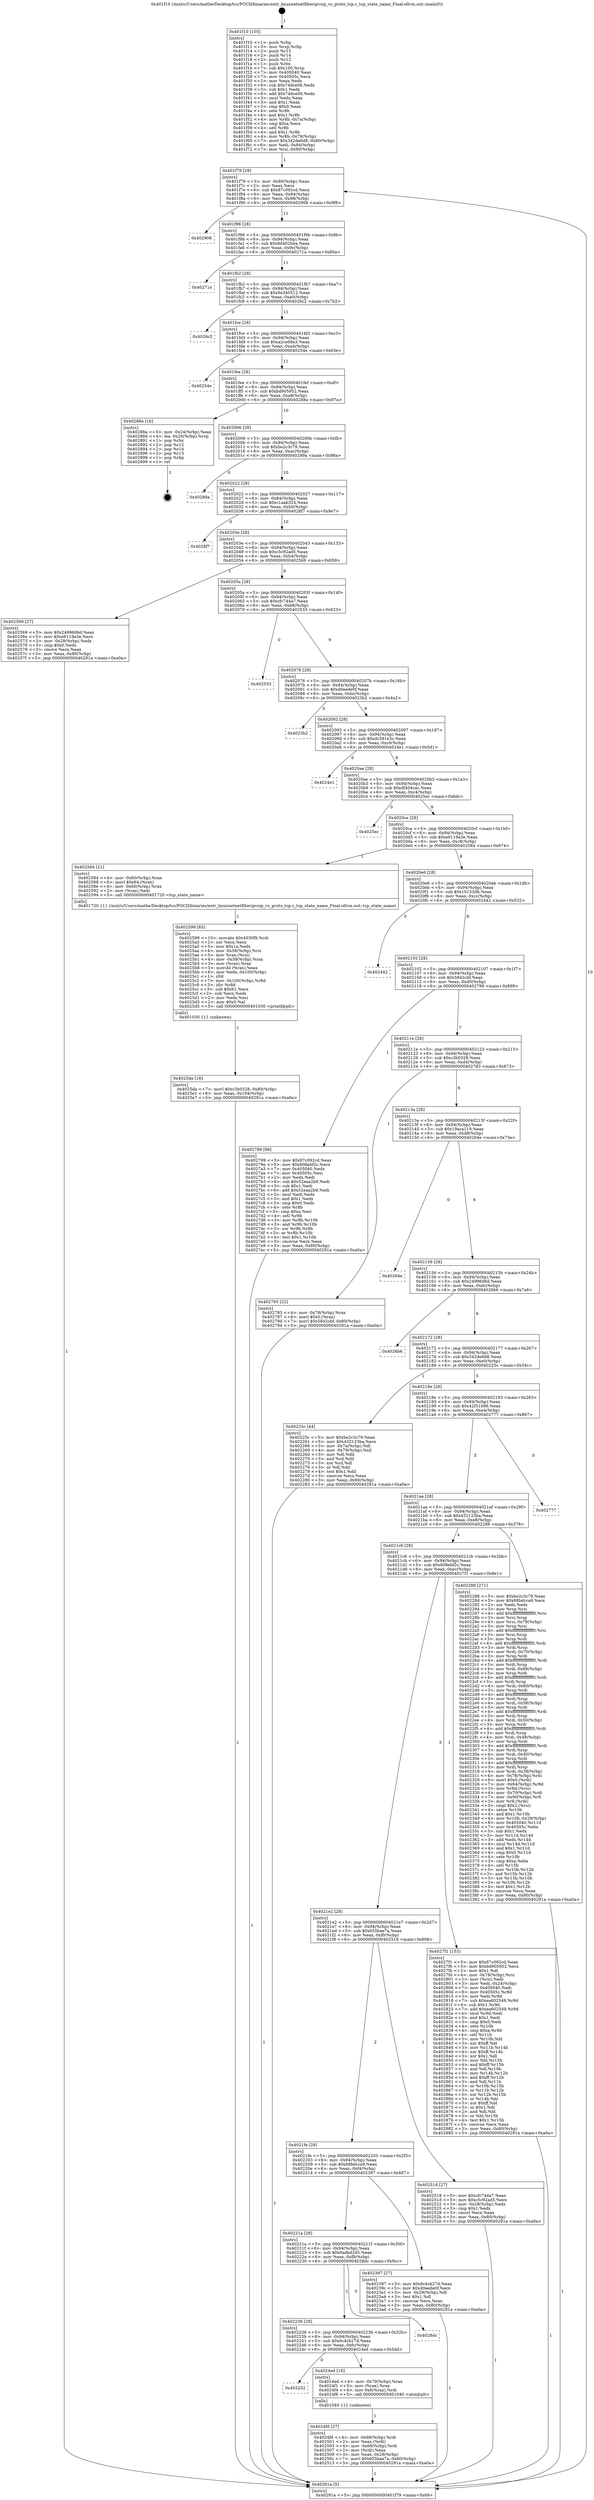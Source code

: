 digraph "0x401f10" {
  label = "0x401f10 (/mnt/c/Users/mathe/Desktop/tcc/POCII/binaries/extr_linuxnetnetfilteripvsip_vs_proto_tcp.c_tcp_state_name_Final-ollvm.out::main(0))"
  labelloc = "t"
  node[shape=record]

  Entry [label="",width=0.3,height=0.3,shape=circle,fillcolor=black,style=filled]
  "0x401f79" [label="{
     0x401f79 [29]\l
     | [instrs]\l
     &nbsp;&nbsp;0x401f79 \<+3\>: mov -0x80(%rbp),%eax\l
     &nbsp;&nbsp;0x401f7c \<+2\>: mov %eax,%ecx\l
     &nbsp;&nbsp;0x401f7e \<+6\>: sub $0x87c092cd,%ecx\l
     &nbsp;&nbsp;0x401f84 \<+6\>: mov %eax,-0x94(%rbp)\l
     &nbsp;&nbsp;0x401f8a \<+6\>: mov %ecx,-0x98(%rbp)\l
     &nbsp;&nbsp;0x401f90 \<+6\>: je 0000000000402908 \<main+0x9f8\>\l
  }"]
  "0x402908" [label="{
     0x402908\l
  }", style=dashed]
  "0x401f96" [label="{
     0x401f96 [28]\l
     | [instrs]\l
     &nbsp;&nbsp;0x401f96 \<+5\>: jmp 0000000000401f9b \<main+0x8b\>\l
     &nbsp;&nbsp;0x401f9b \<+6\>: mov -0x94(%rbp),%eax\l
     &nbsp;&nbsp;0x401fa1 \<+5\>: sub $0x8d402b4a,%eax\l
     &nbsp;&nbsp;0x401fa6 \<+6\>: mov %eax,-0x9c(%rbp)\l
     &nbsp;&nbsp;0x401fac \<+6\>: je 000000000040271a \<main+0x80a\>\l
  }"]
  Exit [label="",width=0.3,height=0.3,shape=circle,fillcolor=black,style=filled,peripheries=2]
  "0x40271a" [label="{
     0x40271a\l
  }", style=dashed]
  "0x401fb2" [label="{
     0x401fb2 [28]\l
     | [instrs]\l
     &nbsp;&nbsp;0x401fb2 \<+5\>: jmp 0000000000401fb7 \<main+0xa7\>\l
     &nbsp;&nbsp;0x401fb7 \<+6\>: mov -0x94(%rbp),%eax\l
     &nbsp;&nbsp;0x401fbd \<+5\>: sub $0x9e340512,%eax\l
     &nbsp;&nbsp;0x401fc2 \<+6\>: mov %eax,-0xa0(%rbp)\l
     &nbsp;&nbsp;0x401fc8 \<+6\>: je 00000000004026c2 \<main+0x7b2\>\l
  }"]
  "0x4025da" [label="{
     0x4025da [18]\l
     | [instrs]\l
     &nbsp;&nbsp;0x4025da \<+7\>: movl $0xc3b0328,-0x80(%rbp)\l
     &nbsp;&nbsp;0x4025e1 \<+6\>: mov %eax,-0x104(%rbp)\l
     &nbsp;&nbsp;0x4025e7 \<+5\>: jmp 000000000040291a \<main+0xa0a\>\l
  }"]
  "0x4026c2" [label="{
     0x4026c2\l
  }", style=dashed]
  "0x401fce" [label="{
     0x401fce [28]\l
     | [instrs]\l
     &nbsp;&nbsp;0x401fce \<+5\>: jmp 0000000000401fd3 \<main+0xc3\>\l
     &nbsp;&nbsp;0x401fd3 \<+6\>: mov -0x94(%rbp),%eax\l
     &nbsp;&nbsp;0x401fd9 \<+5\>: sub $0xa2ce68a3,%eax\l
     &nbsp;&nbsp;0x401fde \<+6\>: mov %eax,-0xa4(%rbp)\l
     &nbsp;&nbsp;0x401fe4 \<+6\>: je 000000000040254e \<main+0x63e\>\l
  }"]
  "0x402599" [label="{
     0x402599 [65]\l
     | [instrs]\l
     &nbsp;&nbsp;0x402599 \<+10\>: movabs $0x4030f9,%rdi\l
     &nbsp;&nbsp;0x4025a3 \<+2\>: xor %ecx,%ecx\l
     &nbsp;&nbsp;0x4025a5 \<+5\>: mov $0x1a,%edx\l
     &nbsp;&nbsp;0x4025aa \<+4\>: mov -0x58(%rbp),%rsi\l
     &nbsp;&nbsp;0x4025ae \<+3\>: mov %rax,(%rsi)\l
     &nbsp;&nbsp;0x4025b1 \<+4\>: mov -0x58(%rbp),%rax\l
     &nbsp;&nbsp;0x4025b5 \<+3\>: mov (%rax),%rax\l
     &nbsp;&nbsp;0x4025b8 \<+3\>: movsbl (%rax),%eax\l
     &nbsp;&nbsp;0x4025bb \<+6\>: mov %edx,-0x100(%rbp)\l
     &nbsp;&nbsp;0x4025c1 \<+1\>: cltd\l
     &nbsp;&nbsp;0x4025c2 \<+7\>: mov -0x100(%rbp),%r8d\l
     &nbsp;&nbsp;0x4025c9 \<+3\>: idiv %r8d\l
     &nbsp;&nbsp;0x4025cc \<+3\>: sub $0x61,%ecx\l
     &nbsp;&nbsp;0x4025cf \<+2\>: sub %ecx,%edx\l
     &nbsp;&nbsp;0x4025d1 \<+2\>: mov %edx,%esi\l
     &nbsp;&nbsp;0x4025d3 \<+2\>: mov $0x0,%al\l
     &nbsp;&nbsp;0x4025d5 \<+5\>: call 0000000000401030 \<printf@plt\>\l
     | [calls]\l
     &nbsp;&nbsp;0x401030 \{1\} (unknown)\l
  }"]
  "0x40254e" [label="{
     0x40254e\l
  }", style=dashed]
  "0x401fea" [label="{
     0x401fea [28]\l
     | [instrs]\l
     &nbsp;&nbsp;0x401fea \<+5\>: jmp 0000000000401fef \<main+0xdf\>\l
     &nbsp;&nbsp;0x401fef \<+6\>: mov -0x94(%rbp),%eax\l
     &nbsp;&nbsp;0x401ff5 \<+5\>: sub $0xbd905952,%eax\l
     &nbsp;&nbsp;0x401ffa \<+6\>: mov %eax,-0xa8(%rbp)\l
     &nbsp;&nbsp;0x402000 \<+6\>: je 000000000040288a \<main+0x97a\>\l
  }"]
  "0x4024fd" [label="{
     0x4024fd [27]\l
     | [instrs]\l
     &nbsp;&nbsp;0x4024fd \<+4\>: mov -0x68(%rbp),%rdi\l
     &nbsp;&nbsp;0x402501 \<+2\>: mov %eax,(%rdi)\l
     &nbsp;&nbsp;0x402503 \<+4\>: mov -0x68(%rbp),%rdi\l
     &nbsp;&nbsp;0x402507 \<+2\>: mov (%rdi),%eax\l
     &nbsp;&nbsp;0x402509 \<+3\>: mov %eax,-0x28(%rbp)\l
     &nbsp;&nbsp;0x40250c \<+7\>: movl $0x655bae7a,-0x80(%rbp)\l
     &nbsp;&nbsp;0x402513 \<+5\>: jmp 000000000040291a \<main+0xa0a\>\l
  }"]
  "0x40288a" [label="{
     0x40288a [16]\l
     | [instrs]\l
     &nbsp;&nbsp;0x40288a \<+3\>: mov -0x24(%rbp),%eax\l
     &nbsp;&nbsp;0x40288d \<+4\>: lea -0x20(%rbp),%rsp\l
     &nbsp;&nbsp;0x402891 \<+1\>: pop %rbx\l
     &nbsp;&nbsp;0x402892 \<+2\>: pop %r12\l
     &nbsp;&nbsp;0x402894 \<+2\>: pop %r14\l
     &nbsp;&nbsp;0x402896 \<+2\>: pop %r15\l
     &nbsp;&nbsp;0x402898 \<+1\>: pop %rbp\l
     &nbsp;&nbsp;0x402899 \<+1\>: ret\l
  }"]
  "0x402006" [label="{
     0x402006 [28]\l
     | [instrs]\l
     &nbsp;&nbsp;0x402006 \<+5\>: jmp 000000000040200b \<main+0xfb\>\l
     &nbsp;&nbsp;0x40200b \<+6\>: mov -0x94(%rbp),%eax\l
     &nbsp;&nbsp;0x402011 \<+5\>: sub $0xbe2c3c79,%eax\l
     &nbsp;&nbsp;0x402016 \<+6\>: mov %eax,-0xac(%rbp)\l
     &nbsp;&nbsp;0x40201c \<+6\>: je 000000000040289a \<main+0x98a\>\l
  }"]
  "0x402252" [label="{
     0x402252\l
  }", style=dashed]
  "0x40289a" [label="{
     0x40289a\l
  }", style=dashed]
  "0x402022" [label="{
     0x402022 [28]\l
     | [instrs]\l
     &nbsp;&nbsp;0x402022 \<+5\>: jmp 0000000000402027 \<main+0x117\>\l
     &nbsp;&nbsp;0x402027 \<+6\>: mov -0x94(%rbp),%eax\l
     &nbsp;&nbsp;0x40202d \<+5\>: sub $0xc1aab324,%eax\l
     &nbsp;&nbsp;0x402032 \<+6\>: mov %eax,-0xb0(%rbp)\l
     &nbsp;&nbsp;0x402038 \<+6\>: je 00000000004028f7 \<main+0x9e7\>\l
  }"]
  "0x4024ed" [label="{
     0x4024ed [16]\l
     | [instrs]\l
     &nbsp;&nbsp;0x4024ed \<+4\>: mov -0x70(%rbp),%rax\l
     &nbsp;&nbsp;0x4024f1 \<+3\>: mov (%rax),%rax\l
     &nbsp;&nbsp;0x4024f4 \<+4\>: mov 0x8(%rax),%rdi\l
     &nbsp;&nbsp;0x4024f8 \<+5\>: call 0000000000401040 \<atoi@plt\>\l
     | [calls]\l
     &nbsp;&nbsp;0x401040 \{1\} (unknown)\l
  }"]
  "0x4028f7" [label="{
     0x4028f7\l
  }", style=dashed]
  "0x40203e" [label="{
     0x40203e [28]\l
     | [instrs]\l
     &nbsp;&nbsp;0x40203e \<+5\>: jmp 0000000000402043 \<main+0x133\>\l
     &nbsp;&nbsp;0x402043 \<+6\>: mov -0x94(%rbp),%eax\l
     &nbsp;&nbsp;0x402049 \<+5\>: sub $0xc5c92ad5,%eax\l
     &nbsp;&nbsp;0x40204e \<+6\>: mov %eax,-0xb4(%rbp)\l
     &nbsp;&nbsp;0x402054 \<+6\>: je 0000000000402569 \<main+0x659\>\l
  }"]
  "0x402236" [label="{
     0x402236 [28]\l
     | [instrs]\l
     &nbsp;&nbsp;0x402236 \<+5\>: jmp 000000000040223b \<main+0x32b\>\l
     &nbsp;&nbsp;0x40223b \<+6\>: mov -0x94(%rbp),%eax\l
     &nbsp;&nbsp;0x402241 \<+5\>: sub $0x6c4cb27d,%eax\l
     &nbsp;&nbsp;0x402246 \<+6\>: mov %eax,-0xfc(%rbp)\l
     &nbsp;&nbsp;0x40224c \<+6\>: je 00000000004024ed \<main+0x5dd\>\l
  }"]
  "0x402569" [label="{
     0x402569 [27]\l
     | [instrs]\l
     &nbsp;&nbsp;0x402569 \<+5\>: mov $0x2499606d,%eax\l
     &nbsp;&nbsp;0x40256e \<+5\>: mov $0xe9119a3e,%ecx\l
     &nbsp;&nbsp;0x402573 \<+3\>: mov -0x28(%rbp),%edx\l
     &nbsp;&nbsp;0x402576 \<+3\>: cmp $0x0,%edx\l
     &nbsp;&nbsp;0x402579 \<+3\>: cmove %ecx,%eax\l
     &nbsp;&nbsp;0x40257c \<+3\>: mov %eax,-0x80(%rbp)\l
     &nbsp;&nbsp;0x40257f \<+5\>: jmp 000000000040291a \<main+0xa0a\>\l
  }"]
  "0x40205a" [label="{
     0x40205a [28]\l
     | [instrs]\l
     &nbsp;&nbsp;0x40205a \<+5\>: jmp 000000000040205f \<main+0x14f\>\l
     &nbsp;&nbsp;0x40205f \<+6\>: mov -0x94(%rbp),%eax\l
     &nbsp;&nbsp;0x402065 \<+5\>: sub $0xcfc744a7,%eax\l
     &nbsp;&nbsp;0x40206a \<+6\>: mov %eax,-0xb8(%rbp)\l
     &nbsp;&nbsp;0x402070 \<+6\>: je 0000000000402533 \<main+0x623\>\l
  }"]
  "0x4028dc" [label="{
     0x4028dc\l
  }", style=dashed]
  "0x402533" [label="{
     0x402533\l
  }", style=dashed]
  "0x402076" [label="{
     0x402076 [28]\l
     | [instrs]\l
     &nbsp;&nbsp;0x402076 \<+5\>: jmp 000000000040207b \<main+0x16b\>\l
     &nbsp;&nbsp;0x40207b \<+6\>: mov -0x94(%rbp),%eax\l
     &nbsp;&nbsp;0x402081 \<+5\>: sub $0xd0eede0f,%eax\l
     &nbsp;&nbsp;0x402086 \<+6\>: mov %eax,-0xbc(%rbp)\l
     &nbsp;&nbsp;0x40208c \<+6\>: je 00000000004023b2 \<main+0x4a2\>\l
  }"]
  "0x40221a" [label="{
     0x40221a [28]\l
     | [instrs]\l
     &nbsp;&nbsp;0x40221a \<+5\>: jmp 000000000040221f \<main+0x30f\>\l
     &nbsp;&nbsp;0x40221f \<+6\>: mov -0x94(%rbp),%eax\l
     &nbsp;&nbsp;0x402225 \<+5\>: sub $0x6adbd2d5,%eax\l
     &nbsp;&nbsp;0x40222a \<+6\>: mov %eax,-0xf8(%rbp)\l
     &nbsp;&nbsp;0x402230 \<+6\>: je 00000000004028dc \<main+0x9cc\>\l
  }"]
  "0x4023b2" [label="{
     0x4023b2\l
  }", style=dashed]
  "0x402092" [label="{
     0x402092 [28]\l
     | [instrs]\l
     &nbsp;&nbsp;0x402092 \<+5\>: jmp 0000000000402097 \<main+0x187\>\l
     &nbsp;&nbsp;0x402097 \<+6\>: mov -0x94(%rbp),%eax\l
     &nbsp;&nbsp;0x40209d \<+5\>: sub $0xdc391e3c,%eax\l
     &nbsp;&nbsp;0x4020a2 \<+6\>: mov %eax,-0xc0(%rbp)\l
     &nbsp;&nbsp;0x4020a8 \<+6\>: je 00000000004024e1 \<main+0x5d1\>\l
  }"]
  "0x402397" [label="{
     0x402397 [27]\l
     | [instrs]\l
     &nbsp;&nbsp;0x402397 \<+5\>: mov $0x6c4cb27d,%eax\l
     &nbsp;&nbsp;0x40239c \<+5\>: mov $0xd0eede0f,%ecx\l
     &nbsp;&nbsp;0x4023a1 \<+3\>: mov -0x29(%rbp),%dl\l
     &nbsp;&nbsp;0x4023a4 \<+3\>: test $0x1,%dl\l
     &nbsp;&nbsp;0x4023a7 \<+3\>: cmovne %ecx,%eax\l
     &nbsp;&nbsp;0x4023aa \<+3\>: mov %eax,-0x80(%rbp)\l
     &nbsp;&nbsp;0x4023ad \<+5\>: jmp 000000000040291a \<main+0xa0a\>\l
  }"]
  "0x4024e1" [label="{
     0x4024e1\l
  }", style=dashed]
  "0x4020ae" [label="{
     0x4020ae [28]\l
     | [instrs]\l
     &nbsp;&nbsp;0x4020ae \<+5\>: jmp 00000000004020b3 \<main+0x1a3\>\l
     &nbsp;&nbsp;0x4020b3 \<+6\>: mov -0x94(%rbp),%eax\l
     &nbsp;&nbsp;0x4020b9 \<+5\>: sub $0xdf404cac,%eax\l
     &nbsp;&nbsp;0x4020be \<+6\>: mov %eax,-0xc4(%rbp)\l
     &nbsp;&nbsp;0x4020c4 \<+6\>: je 00000000004025ec \<main+0x6dc\>\l
  }"]
  "0x4021fe" [label="{
     0x4021fe [28]\l
     | [instrs]\l
     &nbsp;&nbsp;0x4021fe \<+5\>: jmp 0000000000402203 \<main+0x2f3\>\l
     &nbsp;&nbsp;0x402203 \<+6\>: mov -0x94(%rbp),%eax\l
     &nbsp;&nbsp;0x402209 \<+5\>: sub $0x68bdcca9,%eax\l
     &nbsp;&nbsp;0x40220e \<+6\>: mov %eax,-0xf4(%rbp)\l
     &nbsp;&nbsp;0x402214 \<+6\>: je 0000000000402397 \<main+0x487\>\l
  }"]
  "0x4025ec" [label="{
     0x4025ec\l
  }", style=dashed]
  "0x4020ca" [label="{
     0x4020ca [28]\l
     | [instrs]\l
     &nbsp;&nbsp;0x4020ca \<+5\>: jmp 00000000004020cf \<main+0x1bf\>\l
     &nbsp;&nbsp;0x4020cf \<+6\>: mov -0x94(%rbp),%eax\l
     &nbsp;&nbsp;0x4020d5 \<+5\>: sub $0xe9119a3e,%eax\l
     &nbsp;&nbsp;0x4020da \<+6\>: mov %eax,-0xc8(%rbp)\l
     &nbsp;&nbsp;0x4020e0 \<+6\>: je 0000000000402584 \<main+0x674\>\l
  }"]
  "0x402518" [label="{
     0x402518 [27]\l
     | [instrs]\l
     &nbsp;&nbsp;0x402518 \<+5\>: mov $0xcfc744a7,%eax\l
     &nbsp;&nbsp;0x40251d \<+5\>: mov $0xc5c92ad5,%ecx\l
     &nbsp;&nbsp;0x402522 \<+3\>: mov -0x28(%rbp),%edx\l
     &nbsp;&nbsp;0x402525 \<+3\>: cmp $0x1,%edx\l
     &nbsp;&nbsp;0x402528 \<+3\>: cmovl %ecx,%eax\l
     &nbsp;&nbsp;0x40252b \<+3\>: mov %eax,-0x80(%rbp)\l
     &nbsp;&nbsp;0x40252e \<+5\>: jmp 000000000040291a \<main+0xa0a\>\l
  }"]
  "0x402584" [label="{
     0x402584 [21]\l
     | [instrs]\l
     &nbsp;&nbsp;0x402584 \<+4\>: mov -0x60(%rbp),%rax\l
     &nbsp;&nbsp;0x402588 \<+6\>: movl $0x64,(%rax)\l
     &nbsp;&nbsp;0x40258e \<+4\>: mov -0x60(%rbp),%rax\l
     &nbsp;&nbsp;0x402592 \<+2\>: mov (%rax),%edi\l
     &nbsp;&nbsp;0x402594 \<+5\>: call 0000000000401720 \<tcp_state_name\>\l
     | [calls]\l
     &nbsp;&nbsp;0x401720 \{1\} (/mnt/c/Users/mathe/Desktop/tcc/POCII/binaries/extr_linuxnetnetfilteripvsip_vs_proto_tcp.c_tcp_state_name_Final-ollvm.out::tcp_state_name)\l
  }"]
  "0x4020e6" [label="{
     0x4020e6 [28]\l
     | [instrs]\l
     &nbsp;&nbsp;0x4020e6 \<+5\>: jmp 00000000004020eb \<main+0x1db\>\l
     &nbsp;&nbsp;0x4020eb \<+6\>: mov -0x94(%rbp),%eax\l
     &nbsp;&nbsp;0x4020f1 \<+5\>: sub $0x10153db,%eax\l
     &nbsp;&nbsp;0x4020f6 \<+6\>: mov %eax,-0xcc(%rbp)\l
     &nbsp;&nbsp;0x4020fc \<+6\>: je 0000000000402442 \<main+0x532\>\l
  }"]
  "0x4021e2" [label="{
     0x4021e2 [28]\l
     | [instrs]\l
     &nbsp;&nbsp;0x4021e2 \<+5\>: jmp 00000000004021e7 \<main+0x2d7\>\l
     &nbsp;&nbsp;0x4021e7 \<+6\>: mov -0x94(%rbp),%eax\l
     &nbsp;&nbsp;0x4021ed \<+5\>: sub $0x655bae7a,%eax\l
     &nbsp;&nbsp;0x4021f2 \<+6\>: mov %eax,-0xf0(%rbp)\l
     &nbsp;&nbsp;0x4021f8 \<+6\>: je 0000000000402518 \<main+0x608\>\l
  }"]
  "0x402442" [label="{
     0x402442\l
  }", style=dashed]
  "0x402102" [label="{
     0x402102 [28]\l
     | [instrs]\l
     &nbsp;&nbsp;0x402102 \<+5\>: jmp 0000000000402107 \<main+0x1f7\>\l
     &nbsp;&nbsp;0x402107 \<+6\>: mov -0x94(%rbp),%eax\l
     &nbsp;&nbsp;0x40210d \<+5\>: sub $0x5842cbf,%eax\l
     &nbsp;&nbsp;0x402112 \<+6\>: mov %eax,-0xd0(%rbp)\l
     &nbsp;&nbsp;0x402118 \<+6\>: je 0000000000402799 \<main+0x889\>\l
  }"]
  "0x4027f1" [label="{
     0x4027f1 [153]\l
     | [instrs]\l
     &nbsp;&nbsp;0x4027f1 \<+5\>: mov $0x87c092cd,%eax\l
     &nbsp;&nbsp;0x4027f6 \<+5\>: mov $0xbd905952,%ecx\l
     &nbsp;&nbsp;0x4027fb \<+2\>: mov $0x1,%dl\l
     &nbsp;&nbsp;0x4027fd \<+4\>: mov -0x78(%rbp),%rsi\l
     &nbsp;&nbsp;0x402801 \<+2\>: mov (%rsi),%edi\l
     &nbsp;&nbsp;0x402803 \<+3\>: mov %edi,-0x24(%rbp)\l
     &nbsp;&nbsp;0x402806 \<+7\>: mov 0x405040,%edi\l
     &nbsp;&nbsp;0x40280d \<+8\>: mov 0x40505c,%r8d\l
     &nbsp;&nbsp;0x402815 \<+3\>: mov %edi,%r9d\l
     &nbsp;&nbsp;0x402818 \<+7\>: sub $0xea602549,%r9d\l
     &nbsp;&nbsp;0x40281f \<+4\>: sub $0x1,%r9d\l
     &nbsp;&nbsp;0x402823 \<+7\>: add $0xea602549,%r9d\l
     &nbsp;&nbsp;0x40282a \<+4\>: imul %r9d,%edi\l
     &nbsp;&nbsp;0x40282e \<+3\>: and $0x1,%edi\l
     &nbsp;&nbsp;0x402831 \<+3\>: cmp $0x0,%edi\l
     &nbsp;&nbsp;0x402834 \<+4\>: sete %r10b\l
     &nbsp;&nbsp;0x402838 \<+4\>: cmp $0xa,%r8d\l
     &nbsp;&nbsp;0x40283c \<+4\>: setl %r11b\l
     &nbsp;&nbsp;0x402840 \<+3\>: mov %r10b,%bl\l
     &nbsp;&nbsp;0x402843 \<+3\>: xor $0xff,%bl\l
     &nbsp;&nbsp;0x402846 \<+3\>: mov %r11b,%r14b\l
     &nbsp;&nbsp;0x402849 \<+4\>: xor $0xff,%r14b\l
     &nbsp;&nbsp;0x40284d \<+3\>: xor $0x1,%dl\l
     &nbsp;&nbsp;0x402850 \<+3\>: mov %bl,%r15b\l
     &nbsp;&nbsp;0x402853 \<+4\>: and $0xff,%r15b\l
     &nbsp;&nbsp;0x402857 \<+3\>: and %dl,%r10b\l
     &nbsp;&nbsp;0x40285a \<+3\>: mov %r14b,%r12b\l
     &nbsp;&nbsp;0x40285d \<+4\>: and $0xff,%r12b\l
     &nbsp;&nbsp;0x402861 \<+3\>: and %dl,%r11b\l
     &nbsp;&nbsp;0x402864 \<+3\>: or %r10b,%r15b\l
     &nbsp;&nbsp;0x402867 \<+3\>: or %r11b,%r12b\l
     &nbsp;&nbsp;0x40286a \<+3\>: xor %r12b,%r15b\l
     &nbsp;&nbsp;0x40286d \<+3\>: or %r14b,%bl\l
     &nbsp;&nbsp;0x402870 \<+3\>: xor $0xff,%bl\l
     &nbsp;&nbsp;0x402873 \<+3\>: or $0x1,%dl\l
     &nbsp;&nbsp;0x402876 \<+2\>: and %dl,%bl\l
     &nbsp;&nbsp;0x402878 \<+3\>: or %bl,%r15b\l
     &nbsp;&nbsp;0x40287b \<+4\>: test $0x1,%r15b\l
     &nbsp;&nbsp;0x40287f \<+3\>: cmovne %ecx,%eax\l
     &nbsp;&nbsp;0x402882 \<+3\>: mov %eax,-0x80(%rbp)\l
     &nbsp;&nbsp;0x402885 \<+5\>: jmp 000000000040291a \<main+0xa0a\>\l
  }"]
  "0x402799" [label="{
     0x402799 [88]\l
     | [instrs]\l
     &nbsp;&nbsp;0x402799 \<+5\>: mov $0x87c092cd,%eax\l
     &nbsp;&nbsp;0x40279e \<+5\>: mov $0x608ebf2c,%ecx\l
     &nbsp;&nbsp;0x4027a3 \<+7\>: mov 0x405040,%edx\l
     &nbsp;&nbsp;0x4027aa \<+7\>: mov 0x40505c,%esi\l
     &nbsp;&nbsp;0x4027b1 \<+2\>: mov %edx,%edi\l
     &nbsp;&nbsp;0x4027b3 \<+6\>: sub $0x52eaa2b9,%edi\l
     &nbsp;&nbsp;0x4027b9 \<+3\>: sub $0x1,%edi\l
     &nbsp;&nbsp;0x4027bc \<+6\>: add $0x52eaa2b9,%edi\l
     &nbsp;&nbsp;0x4027c2 \<+3\>: imul %edi,%edx\l
     &nbsp;&nbsp;0x4027c5 \<+3\>: and $0x1,%edx\l
     &nbsp;&nbsp;0x4027c8 \<+3\>: cmp $0x0,%edx\l
     &nbsp;&nbsp;0x4027cb \<+4\>: sete %r8b\l
     &nbsp;&nbsp;0x4027cf \<+3\>: cmp $0xa,%esi\l
     &nbsp;&nbsp;0x4027d2 \<+4\>: setl %r9b\l
     &nbsp;&nbsp;0x4027d6 \<+3\>: mov %r8b,%r10b\l
     &nbsp;&nbsp;0x4027d9 \<+3\>: and %r9b,%r10b\l
     &nbsp;&nbsp;0x4027dc \<+3\>: xor %r9b,%r8b\l
     &nbsp;&nbsp;0x4027df \<+3\>: or %r8b,%r10b\l
     &nbsp;&nbsp;0x4027e2 \<+4\>: test $0x1,%r10b\l
     &nbsp;&nbsp;0x4027e6 \<+3\>: cmovne %ecx,%eax\l
     &nbsp;&nbsp;0x4027e9 \<+3\>: mov %eax,-0x80(%rbp)\l
     &nbsp;&nbsp;0x4027ec \<+5\>: jmp 000000000040291a \<main+0xa0a\>\l
  }"]
  "0x40211e" [label="{
     0x40211e [28]\l
     | [instrs]\l
     &nbsp;&nbsp;0x40211e \<+5\>: jmp 0000000000402123 \<main+0x213\>\l
     &nbsp;&nbsp;0x402123 \<+6\>: mov -0x94(%rbp),%eax\l
     &nbsp;&nbsp;0x402129 \<+5\>: sub $0xc3b0328,%eax\l
     &nbsp;&nbsp;0x40212e \<+6\>: mov %eax,-0xd4(%rbp)\l
     &nbsp;&nbsp;0x402134 \<+6\>: je 0000000000402783 \<main+0x873\>\l
  }"]
  "0x4021c6" [label="{
     0x4021c6 [28]\l
     | [instrs]\l
     &nbsp;&nbsp;0x4021c6 \<+5\>: jmp 00000000004021cb \<main+0x2bb\>\l
     &nbsp;&nbsp;0x4021cb \<+6\>: mov -0x94(%rbp),%eax\l
     &nbsp;&nbsp;0x4021d1 \<+5\>: sub $0x608ebf2c,%eax\l
     &nbsp;&nbsp;0x4021d6 \<+6\>: mov %eax,-0xec(%rbp)\l
     &nbsp;&nbsp;0x4021dc \<+6\>: je 00000000004027f1 \<main+0x8e1\>\l
  }"]
  "0x402783" [label="{
     0x402783 [22]\l
     | [instrs]\l
     &nbsp;&nbsp;0x402783 \<+4\>: mov -0x78(%rbp),%rax\l
     &nbsp;&nbsp;0x402787 \<+6\>: movl $0x0,(%rax)\l
     &nbsp;&nbsp;0x40278d \<+7\>: movl $0x5842cbf,-0x80(%rbp)\l
     &nbsp;&nbsp;0x402794 \<+5\>: jmp 000000000040291a \<main+0xa0a\>\l
  }"]
  "0x40213a" [label="{
     0x40213a [28]\l
     | [instrs]\l
     &nbsp;&nbsp;0x40213a \<+5\>: jmp 000000000040213f \<main+0x22f\>\l
     &nbsp;&nbsp;0x40213f \<+6\>: mov -0x94(%rbp),%eax\l
     &nbsp;&nbsp;0x402145 \<+5\>: sub $0x19aca119,%eax\l
     &nbsp;&nbsp;0x40214a \<+6\>: mov %eax,-0xd8(%rbp)\l
     &nbsp;&nbsp;0x402150 \<+6\>: je 000000000040264e \<main+0x73e\>\l
  }"]
  "0x402288" [label="{
     0x402288 [271]\l
     | [instrs]\l
     &nbsp;&nbsp;0x402288 \<+5\>: mov $0xbe2c3c79,%eax\l
     &nbsp;&nbsp;0x40228d \<+5\>: mov $0x68bdcca9,%ecx\l
     &nbsp;&nbsp;0x402292 \<+2\>: xor %edx,%edx\l
     &nbsp;&nbsp;0x402294 \<+3\>: mov %rsp,%rsi\l
     &nbsp;&nbsp;0x402297 \<+4\>: add $0xfffffffffffffff0,%rsi\l
     &nbsp;&nbsp;0x40229b \<+3\>: mov %rsi,%rsp\l
     &nbsp;&nbsp;0x40229e \<+4\>: mov %rsi,-0x78(%rbp)\l
     &nbsp;&nbsp;0x4022a2 \<+3\>: mov %rsp,%rsi\l
     &nbsp;&nbsp;0x4022a5 \<+4\>: add $0xfffffffffffffff0,%rsi\l
     &nbsp;&nbsp;0x4022a9 \<+3\>: mov %rsi,%rsp\l
     &nbsp;&nbsp;0x4022ac \<+3\>: mov %rsp,%rdi\l
     &nbsp;&nbsp;0x4022af \<+4\>: add $0xfffffffffffffff0,%rdi\l
     &nbsp;&nbsp;0x4022b3 \<+3\>: mov %rdi,%rsp\l
     &nbsp;&nbsp;0x4022b6 \<+4\>: mov %rdi,-0x70(%rbp)\l
     &nbsp;&nbsp;0x4022ba \<+3\>: mov %rsp,%rdi\l
     &nbsp;&nbsp;0x4022bd \<+4\>: add $0xfffffffffffffff0,%rdi\l
     &nbsp;&nbsp;0x4022c1 \<+3\>: mov %rdi,%rsp\l
     &nbsp;&nbsp;0x4022c4 \<+4\>: mov %rdi,-0x68(%rbp)\l
     &nbsp;&nbsp;0x4022c8 \<+3\>: mov %rsp,%rdi\l
     &nbsp;&nbsp;0x4022cb \<+4\>: add $0xfffffffffffffff0,%rdi\l
     &nbsp;&nbsp;0x4022cf \<+3\>: mov %rdi,%rsp\l
     &nbsp;&nbsp;0x4022d2 \<+4\>: mov %rdi,-0x60(%rbp)\l
     &nbsp;&nbsp;0x4022d6 \<+3\>: mov %rsp,%rdi\l
     &nbsp;&nbsp;0x4022d9 \<+4\>: add $0xfffffffffffffff0,%rdi\l
     &nbsp;&nbsp;0x4022dd \<+3\>: mov %rdi,%rsp\l
     &nbsp;&nbsp;0x4022e0 \<+4\>: mov %rdi,-0x58(%rbp)\l
     &nbsp;&nbsp;0x4022e4 \<+3\>: mov %rsp,%rdi\l
     &nbsp;&nbsp;0x4022e7 \<+4\>: add $0xfffffffffffffff0,%rdi\l
     &nbsp;&nbsp;0x4022eb \<+3\>: mov %rdi,%rsp\l
     &nbsp;&nbsp;0x4022ee \<+4\>: mov %rdi,-0x50(%rbp)\l
     &nbsp;&nbsp;0x4022f2 \<+3\>: mov %rsp,%rdi\l
     &nbsp;&nbsp;0x4022f5 \<+4\>: add $0xfffffffffffffff0,%rdi\l
     &nbsp;&nbsp;0x4022f9 \<+3\>: mov %rdi,%rsp\l
     &nbsp;&nbsp;0x4022fc \<+4\>: mov %rdi,-0x48(%rbp)\l
     &nbsp;&nbsp;0x402300 \<+3\>: mov %rsp,%rdi\l
     &nbsp;&nbsp;0x402303 \<+4\>: add $0xfffffffffffffff0,%rdi\l
     &nbsp;&nbsp;0x402307 \<+3\>: mov %rdi,%rsp\l
     &nbsp;&nbsp;0x40230a \<+4\>: mov %rdi,-0x40(%rbp)\l
     &nbsp;&nbsp;0x40230e \<+3\>: mov %rsp,%rdi\l
     &nbsp;&nbsp;0x402311 \<+4\>: add $0xfffffffffffffff0,%rdi\l
     &nbsp;&nbsp;0x402315 \<+3\>: mov %rdi,%rsp\l
     &nbsp;&nbsp;0x402318 \<+4\>: mov %rdi,-0x38(%rbp)\l
     &nbsp;&nbsp;0x40231c \<+4\>: mov -0x78(%rbp),%rdi\l
     &nbsp;&nbsp;0x402320 \<+6\>: movl $0x0,(%rdi)\l
     &nbsp;&nbsp;0x402326 \<+7\>: mov -0x84(%rbp),%r8d\l
     &nbsp;&nbsp;0x40232d \<+3\>: mov %r8d,(%rsi)\l
     &nbsp;&nbsp;0x402330 \<+4\>: mov -0x70(%rbp),%rdi\l
     &nbsp;&nbsp;0x402334 \<+7\>: mov -0x90(%rbp),%r9\l
     &nbsp;&nbsp;0x40233b \<+3\>: mov %r9,(%rdi)\l
     &nbsp;&nbsp;0x40233e \<+3\>: cmpl $0x2,(%rsi)\l
     &nbsp;&nbsp;0x402341 \<+4\>: setne %r10b\l
     &nbsp;&nbsp;0x402345 \<+4\>: and $0x1,%r10b\l
     &nbsp;&nbsp;0x402349 \<+4\>: mov %r10b,-0x29(%rbp)\l
     &nbsp;&nbsp;0x40234d \<+8\>: mov 0x405040,%r11d\l
     &nbsp;&nbsp;0x402355 \<+7\>: mov 0x40505c,%ebx\l
     &nbsp;&nbsp;0x40235c \<+3\>: sub $0x1,%edx\l
     &nbsp;&nbsp;0x40235f \<+3\>: mov %r11d,%r14d\l
     &nbsp;&nbsp;0x402362 \<+3\>: add %edx,%r14d\l
     &nbsp;&nbsp;0x402365 \<+4\>: imul %r14d,%r11d\l
     &nbsp;&nbsp;0x402369 \<+4\>: and $0x1,%r11d\l
     &nbsp;&nbsp;0x40236d \<+4\>: cmp $0x0,%r11d\l
     &nbsp;&nbsp;0x402371 \<+4\>: sete %r10b\l
     &nbsp;&nbsp;0x402375 \<+3\>: cmp $0xa,%ebx\l
     &nbsp;&nbsp;0x402378 \<+4\>: setl %r15b\l
     &nbsp;&nbsp;0x40237c \<+3\>: mov %r10b,%r12b\l
     &nbsp;&nbsp;0x40237f \<+3\>: and %r15b,%r12b\l
     &nbsp;&nbsp;0x402382 \<+3\>: xor %r15b,%r10b\l
     &nbsp;&nbsp;0x402385 \<+3\>: or %r10b,%r12b\l
     &nbsp;&nbsp;0x402388 \<+4\>: test $0x1,%r12b\l
     &nbsp;&nbsp;0x40238c \<+3\>: cmovne %ecx,%eax\l
     &nbsp;&nbsp;0x40238f \<+3\>: mov %eax,-0x80(%rbp)\l
     &nbsp;&nbsp;0x402392 \<+5\>: jmp 000000000040291a \<main+0xa0a\>\l
  }"]
  "0x40264e" [label="{
     0x40264e\l
  }", style=dashed]
  "0x402156" [label="{
     0x402156 [28]\l
     | [instrs]\l
     &nbsp;&nbsp;0x402156 \<+5\>: jmp 000000000040215b \<main+0x24b\>\l
     &nbsp;&nbsp;0x40215b \<+6\>: mov -0x94(%rbp),%eax\l
     &nbsp;&nbsp;0x402161 \<+5\>: sub $0x2499606d,%eax\l
     &nbsp;&nbsp;0x402166 \<+6\>: mov %eax,-0xdc(%rbp)\l
     &nbsp;&nbsp;0x40216c \<+6\>: je 00000000004026b6 \<main+0x7a6\>\l
  }"]
  "0x4021aa" [label="{
     0x4021aa [28]\l
     | [instrs]\l
     &nbsp;&nbsp;0x4021aa \<+5\>: jmp 00000000004021af \<main+0x29f\>\l
     &nbsp;&nbsp;0x4021af \<+6\>: mov -0x94(%rbp),%eax\l
     &nbsp;&nbsp;0x4021b5 \<+5\>: sub $0x432123ba,%eax\l
     &nbsp;&nbsp;0x4021ba \<+6\>: mov %eax,-0xe8(%rbp)\l
     &nbsp;&nbsp;0x4021c0 \<+6\>: je 0000000000402288 \<main+0x378\>\l
  }"]
  "0x4026b6" [label="{
     0x4026b6\l
  }", style=dashed]
  "0x402172" [label="{
     0x402172 [28]\l
     | [instrs]\l
     &nbsp;&nbsp;0x402172 \<+5\>: jmp 0000000000402177 \<main+0x267\>\l
     &nbsp;&nbsp;0x402177 \<+6\>: mov -0x94(%rbp),%eax\l
     &nbsp;&nbsp;0x40217d \<+5\>: sub $0x342de6d8,%eax\l
     &nbsp;&nbsp;0x402182 \<+6\>: mov %eax,-0xe0(%rbp)\l
     &nbsp;&nbsp;0x402188 \<+6\>: je 000000000040225c \<main+0x34c\>\l
  }"]
  "0x402777" [label="{
     0x402777\l
  }", style=dashed]
  "0x40225c" [label="{
     0x40225c [44]\l
     | [instrs]\l
     &nbsp;&nbsp;0x40225c \<+5\>: mov $0xbe2c3c79,%eax\l
     &nbsp;&nbsp;0x402261 \<+5\>: mov $0x432123ba,%ecx\l
     &nbsp;&nbsp;0x402266 \<+3\>: mov -0x7a(%rbp),%dl\l
     &nbsp;&nbsp;0x402269 \<+4\>: mov -0x79(%rbp),%sil\l
     &nbsp;&nbsp;0x40226d \<+3\>: mov %dl,%dil\l
     &nbsp;&nbsp;0x402270 \<+3\>: and %sil,%dil\l
     &nbsp;&nbsp;0x402273 \<+3\>: xor %sil,%dl\l
     &nbsp;&nbsp;0x402276 \<+3\>: or %dl,%dil\l
     &nbsp;&nbsp;0x402279 \<+4\>: test $0x1,%dil\l
     &nbsp;&nbsp;0x40227d \<+3\>: cmovne %ecx,%eax\l
     &nbsp;&nbsp;0x402280 \<+3\>: mov %eax,-0x80(%rbp)\l
     &nbsp;&nbsp;0x402283 \<+5\>: jmp 000000000040291a \<main+0xa0a\>\l
  }"]
  "0x40218e" [label="{
     0x40218e [28]\l
     | [instrs]\l
     &nbsp;&nbsp;0x40218e \<+5\>: jmp 0000000000402193 \<main+0x283\>\l
     &nbsp;&nbsp;0x402193 \<+6\>: mov -0x94(%rbp),%eax\l
     &nbsp;&nbsp;0x402199 \<+5\>: sub $0x42f31b96,%eax\l
     &nbsp;&nbsp;0x40219e \<+6\>: mov %eax,-0xe4(%rbp)\l
     &nbsp;&nbsp;0x4021a4 \<+6\>: je 0000000000402777 \<main+0x867\>\l
  }"]
  "0x40291a" [label="{
     0x40291a [5]\l
     | [instrs]\l
     &nbsp;&nbsp;0x40291a \<+5\>: jmp 0000000000401f79 \<main+0x69\>\l
  }"]
  "0x401f10" [label="{
     0x401f10 [105]\l
     | [instrs]\l
     &nbsp;&nbsp;0x401f10 \<+1\>: push %rbp\l
     &nbsp;&nbsp;0x401f11 \<+3\>: mov %rsp,%rbp\l
     &nbsp;&nbsp;0x401f14 \<+2\>: push %r15\l
     &nbsp;&nbsp;0x401f16 \<+2\>: push %r14\l
     &nbsp;&nbsp;0x401f18 \<+2\>: push %r12\l
     &nbsp;&nbsp;0x401f1a \<+1\>: push %rbx\l
     &nbsp;&nbsp;0x401f1b \<+7\>: sub $0x100,%rsp\l
     &nbsp;&nbsp;0x401f22 \<+7\>: mov 0x405040,%eax\l
     &nbsp;&nbsp;0x401f29 \<+7\>: mov 0x40505c,%ecx\l
     &nbsp;&nbsp;0x401f30 \<+2\>: mov %eax,%edx\l
     &nbsp;&nbsp;0x401f32 \<+6\>: sub $0x74dce06,%edx\l
     &nbsp;&nbsp;0x401f38 \<+3\>: sub $0x1,%edx\l
     &nbsp;&nbsp;0x401f3b \<+6\>: add $0x74dce06,%edx\l
     &nbsp;&nbsp;0x401f41 \<+3\>: imul %edx,%eax\l
     &nbsp;&nbsp;0x401f44 \<+3\>: and $0x1,%eax\l
     &nbsp;&nbsp;0x401f47 \<+3\>: cmp $0x0,%eax\l
     &nbsp;&nbsp;0x401f4a \<+4\>: sete %r8b\l
     &nbsp;&nbsp;0x401f4e \<+4\>: and $0x1,%r8b\l
     &nbsp;&nbsp;0x401f52 \<+4\>: mov %r8b,-0x7a(%rbp)\l
     &nbsp;&nbsp;0x401f56 \<+3\>: cmp $0xa,%ecx\l
     &nbsp;&nbsp;0x401f59 \<+4\>: setl %r8b\l
     &nbsp;&nbsp;0x401f5d \<+4\>: and $0x1,%r8b\l
     &nbsp;&nbsp;0x401f61 \<+4\>: mov %r8b,-0x79(%rbp)\l
     &nbsp;&nbsp;0x401f65 \<+7\>: movl $0x342de6d8,-0x80(%rbp)\l
     &nbsp;&nbsp;0x401f6c \<+6\>: mov %edi,-0x84(%rbp)\l
     &nbsp;&nbsp;0x401f72 \<+7\>: mov %rsi,-0x90(%rbp)\l
  }"]
  Entry -> "0x401f10" [label=" 1"]
  "0x401f79" -> "0x402908" [label=" 0"]
  "0x401f79" -> "0x401f96" [label=" 11"]
  "0x40288a" -> Exit [label=" 1"]
  "0x401f96" -> "0x40271a" [label=" 0"]
  "0x401f96" -> "0x401fb2" [label=" 11"]
  "0x4027f1" -> "0x40291a" [label=" 1"]
  "0x401fb2" -> "0x4026c2" [label=" 0"]
  "0x401fb2" -> "0x401fce" [label=" 11"]
  "0x402799" -> "0x40291a" [label=" 1"]
  "0x401fce" -> "0x40254e" [label=" 0"]
  "0x401fce" -> "0x401fea" [label=" 11"]
  "0x402783" -> "0x40291a" [label=" 1"]
  "0x401fea" -> "0x40288a" [label=" 1"]
  "0x401fea" -> "0x402006" [label=" 10"]
  "0x4025da" -> "0x40291a" [label=" 1"]
  "0x402006" -> "0x40289a" [label=" 0"]
  "0x402006" -> "0x402022" [label=" 10"]
  "0x402599" -> "0x4025da" [label=" 1"]
  "0x402022" -> "0x4028f7" [label=" 0"]
  "0x402022" -> "0x40203e" [label=" 10"]
  "0x402584" -> "0x402599" [label=" 1"]
  "0x40203e" -> "0x402569" [label=" 1"]
  "0x40203e" -> "0x40205a" [label=" 9"]
  "0x402518" -> "0x40291a" [label=" 1"]
  "0x40205a" -> "0x402533" [label=" 0"]
  "0x40205a" -> "0x402076" [label=" 9"]
  "0x4024fd" -> "0x40291a" [label=" 1"]
  "0x402076" -> "0x4023b2" [label=" 0"]
  "0x402076" -> "0x402092" [label=" 9"]
  "0x402236" -> "0x402252" [label=" 0"]
  "0x402092" -> "0x4024e1" [label=" 0"]
  "0x402092" -> "0x4020ae" [label=" 9"]
  "0x402236" -> "0x4024ed" [label=" 1"]
  "0x4020ae" -> "0x4025ec" [label=" 0"]
  "0x4020ae" -> "0x4020ca" [label=" 9"]
  "0x40221a" -> "0x402236" [label=" 1"]
  "0x4020ca" -> "0x402584" [label=" 1"]
  "0x4020ca" -> "0x4020e6" [label=" 8"]
  "0x40221a" -> "0x4028dc" [label=" 0"]
  "0x4020e6" -> "0x402442" [label=" 0"]
  "0x4020e6" -> "0x402102" [label=" 8"]
  "0x402397" -> "0x40291a" [label=" 1"]
  "0x402102" -> "0x402799" [label=" 1"]
  "0x402102" -> "0x40211e" [label=" 7"]
  "0x4021fe" -> "0x40221a" [label=" 1"]
  "0x40211e" -> "0x402783" [label=" 1"]
  "0x40211e" -> "0x40213a" [label=" 6"]
  "0x4021e2" -> "0x4021fe" [label=" 2"]
  "0x40213a" -> "0x40264e" [label=" 0"]
  "0x40213a" -> "0x402156" [label=" 6"]
  "0x4021e2" -> "0x402518" [label=" 1"]
  "0x402156" -> "0x4026b6" [label=" 0"]
  "0x402156" -> "0x402172" [label=" 6"]
  "0x4021c6" -> "0x4021e2" [label=" 3"]
  "0x402172" -> "0x40225c" [label=" 1"]
  "0x402172" -> "0x40218e" [label=" 5"]
  "0x40225c" -> "0x40291a" [label=" 1"]
  "0x401f10" -> "0x401f79" [label=" 1"]
  "0x40291a" -> "0x401f79" [label=" 10"]
  "0x4021c6" -> "0x4027f1" [label=" 1"]
  "0x40218e" -> "0x402777" [label=" 0"]
  "0x40218e" -> "0x4021aa" [label=" 5"]
  "0x4024ed" -> "0x4024fd" [label=" 1"]
  "0x4021aa" -> "0x402288" [label=" 1"]
  "0x4021aa" -> "0x4021c6" [label=" 4"]
  "0x402569" -> "0x40291a" [label=" 1"]
  "0x402288" -> "0x40291a" [label=" 1"]
  "0x4021fe" -> "0x402397" [label=" 1"]
}
